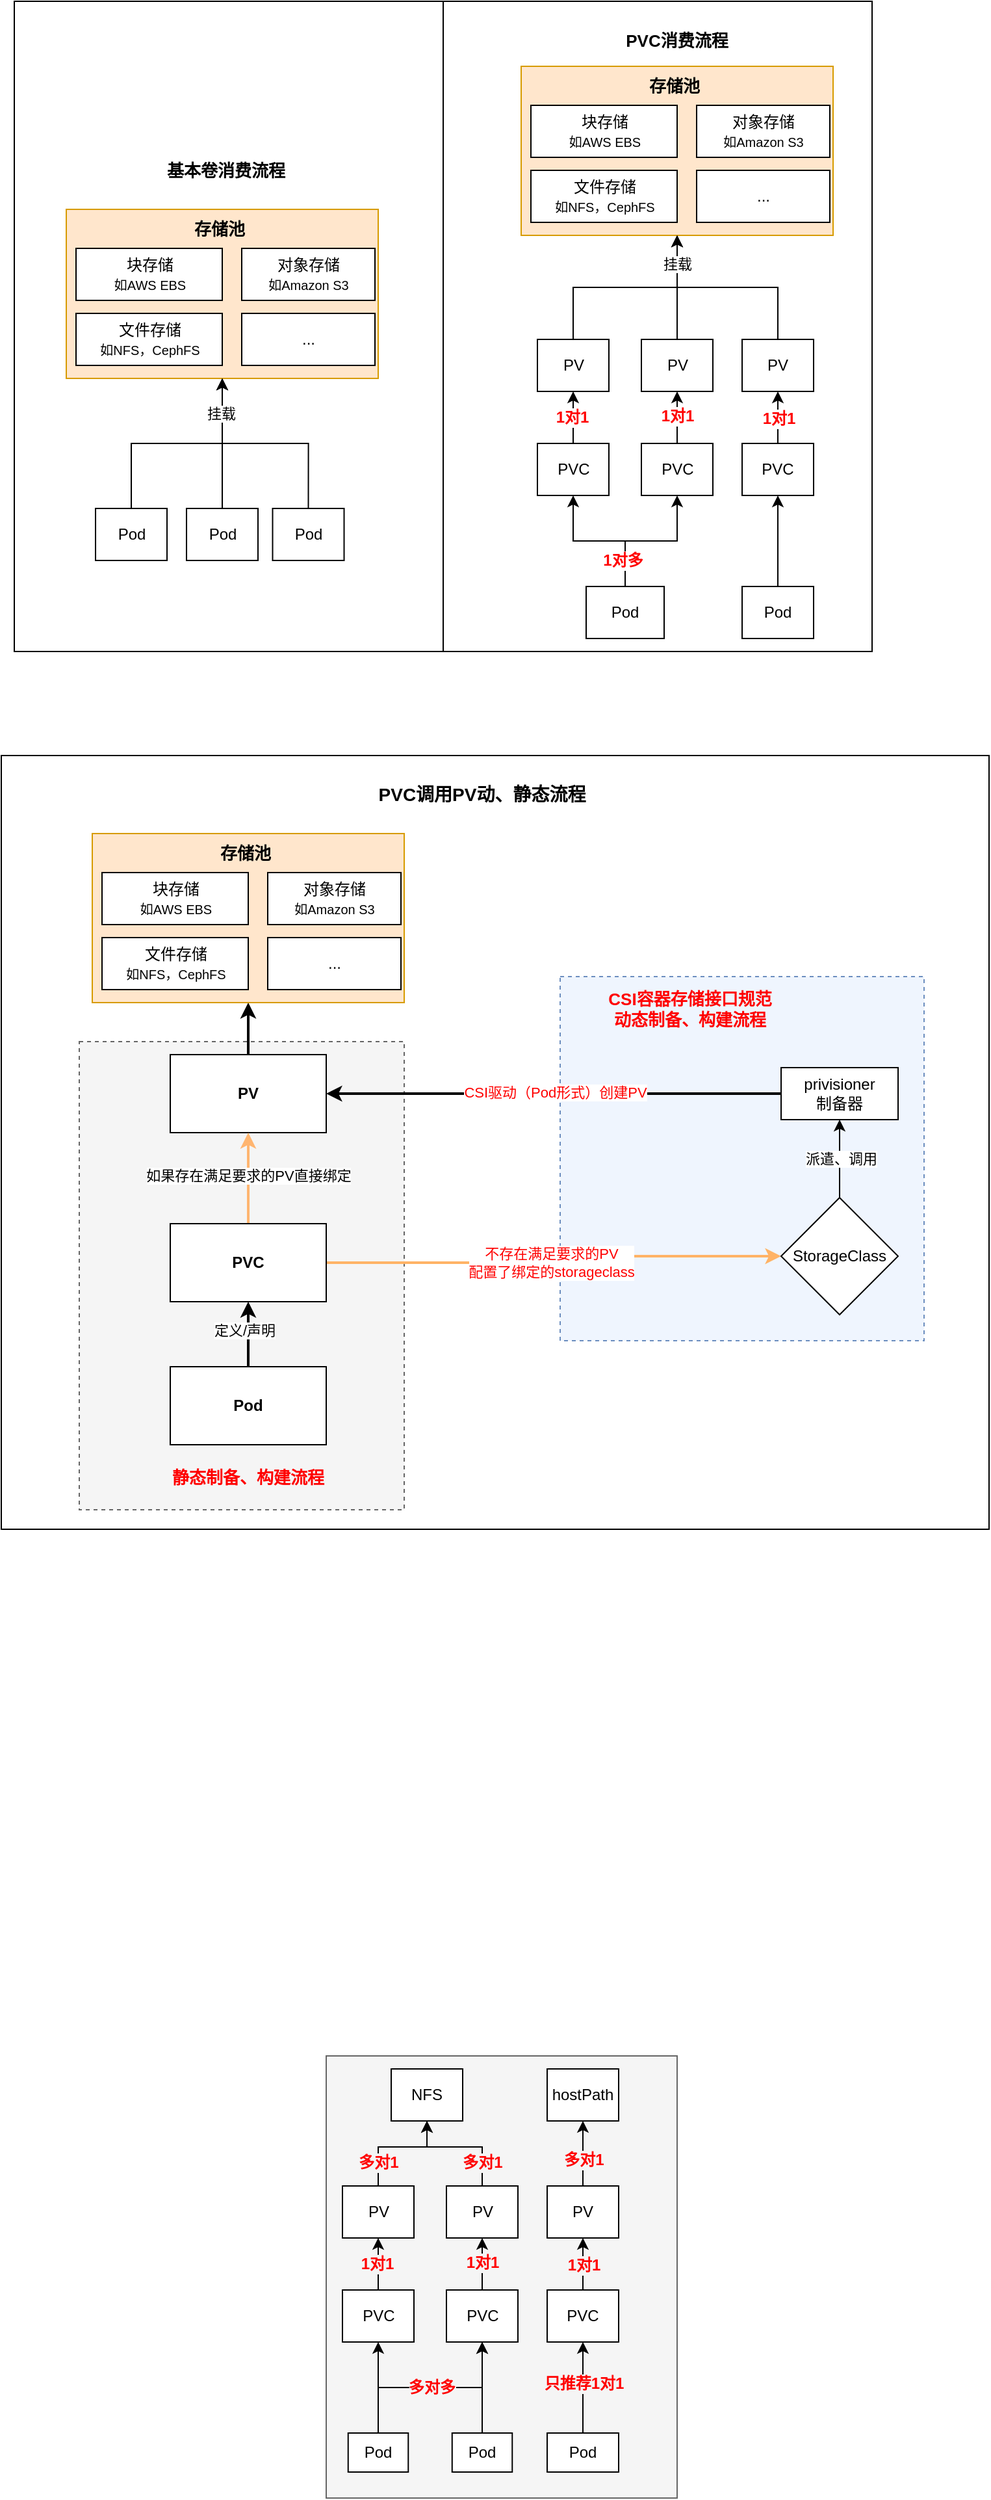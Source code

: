 <mxfile version="24.7.17">
  <diagram name="第 1 页" id="gNZeXtc9YKiuCF-3XpI_">
    <mxGraphModel dx="1255" dy="1907" grid="1" gridSize="10" guides="1" tooltips="1" connect="1" arrows="1" fold="1" page="1" pageScale="1" pageWidth="827" pageHeight="1169" math="0" shadow="0">
      <root>
        <mxCell id="0" />
        <mxCell id="1" parent="0" />
        <mxCell id="Twr1uYwtlwlJczj8TMXR-71" value="" style="rounded=0;whiteSpace=wrap;html=1;fillColor=#f5f5f5;fontColor=#333333;strokeColor=#666666;labelBackgroundColor=#F5F5F5;" vertex="1" parent="1">
          <mxGeometry x="300" y="1280" width="270" height="340" as="geometry" />
        </mxCell>
        <mxCell id="961g4Y00laYUcq8jsZ8w-110" value="" style="rounded=0;whiteSpace=wrap;html=1;" parent="1" vertex="1">
          <mxGeometry x="50" y="280" width="760" height="595" as="geometry" />
        </mxCell>
        <mxCell id="961g4Y00laYUcq8jsZ8w-108" value="" style="rounded=0;whiteSpace=wrap;html=1;" parent="1" vertex="1">
          <mxGeometry x="60" y="-300" width="660" height="500" as="geometry" />
        </mxCell>
        <mxCell id="961g4Y00laYUcq8jsZ8w-39" value="" style="rounded=0;whiteSpace=wrap;html=1;fillColor=#f5f5f5;fontColor=#333333;strokeColor=#666666;dashed=1;" parent="1" vertex="1">
          <mxGeometry x="110" y="500" width="250" height="360" as="geometry" />
        </mxCell>
        <mxCell id="961g4Y00laYUcq8jsZ8w-17" value="" style="rounded=0;whiteSpace=wrap;html=1;dashed=1;fillColor=#EFF5FE;strokeColor=#6c8ebf;" parent="1" vertex="1">
          <mxGeometry x="480" y="450" width="280" height="280" as="geometry" />
        </mxCell>
        <mxCell id="961g4Y00laYUcq8jsZ8w-37" style="edgeStyle=orthogonalEdgeStyle;rounded=0;orthogonalLoop=1;jettySize=auto;html=1;exitX=0.5;exitY=0;exitDx=0;exitDy=0;entryX=0.5;entryY=1;entryDx=0;entryDy=0;strokeWidth=2;" parent="1" source="961g4Y00laYUcq8jsZ8w-1" target="961g4Y00laYUcq8jsZ8w-23" edge="1">
          <mxGeometry relative="1" as="geometry" />
        </mxCell>
        <mxCell id="961g4Y00laYUcq8jsZ8w-1" value="PV" style="rounded=0;whiteSpace=wrap;html=1;fontStyle=1" parent="1" vertex="1">
          <mxGeometry x="180" y="510" width="120" height="60" as="geometry" />
        </mxCell>
        <mxCell id="961g4Y00laYUcq8jsZ8w-6" style="edgeStyle=orthogonalEdgeStyle;rounded=0;orthogonalLoop=1;jettySize=auto;html=1;exitX=0.5;exitY=0;exitDx=0;exitDy=0;entryX=0.5;entryY=1;entryDx=0;entryDy=0;strokeWidth=2;strokeColor=#FFB570;" parent="1" source="961g4Y00laYUcq8jsZ8w-2" target="961g4Y00laYUcq8jsZ8w-1" edge="1">
          <mxGeometry relative="1" as="geometry" />
        </mxCell>
        <mxCell id="961g4Y00laYUcq8jsZ8w-7" value="&lt;div&gt;如果存在满足要求的PV直接绑定&lt;/div&gt;" style="edgeLabel;html=1;align=center;verticalAlign=middle;resizable=0;points=[];" parent="961g4Y00laYUcq8jsZ8w-6" vertex="1" connectable="0">
          <mxGeometry x="0.067" relative="1" as="geometry">
            <mxPoint as="offset" />
          </mxGeometry>
        </mxCell>
        <mxCell id="961g4Y00laYUcq8jsZ8w-9" style="edgeStyle=orthogonalEdgeStyle;rounded=0;orthogonalLoop=1;jettySize=auto;html=1;exitX=1;exitY=0.5;exitDx=0;exitDy=0;strokeWidth=2;strokeColor=#FFB366;" parent="1" source="961g4Y00laYUcq8jsZ8w-2" target="961g4Y00laYUcq8jsZ8w-8" edge="1">
          <mxGeometry relative="1" as="geometry" />
        </mxCell>
        <mxCell id="961g4Y00laYUcq8jsZ8w-10" value="&lt;div&gt;&lt;span style=&quot;&quot;&gt;不存在满足要求的PV&lt;/span&gt;&lt;/div&gt;&lt;div&gt;&lt;span style=&quot;&quot;&gt;配置了绑定的storageclass&lt;br&gt;&lt;/span&gt;&lt;/div&gt;" style="edgeLabel;html=1;align=center;verticalAlign=middle;resizable=0;points=[];fontColor=#FF0000;labelBackgroundColor=#FFFFFF;" parent="961g4Y00laYUcq8jsZ8w-9" vertex="1" connectable="0">
          <mxGeometry x="-0.011" y="2" relative="1" as="geometry">
            <mxPoint as="offset" />
          </mxGeometry>
        </mxCell>
        <mxCell id="961g4Y00laYUcq8jsZ8w-2" value="PVC" style="rounded=0;whiteSpace=wrap;html=1;fontStyle=1" parent="1" vertex="1">
          <mxGeometry x="180" y="640" width="120" height="60" as="geometry" />
        </mxCell>
        <mxCell id="961g4Y00laYUcq8jsZ8w-4" style="edgeStyle=orthogonalEdgeStyle;rounded=0;orthogonalLoop=1;jettySize=auto;html=1;exitX=0.5;exitY=0;exitDx=0;exitDy=0;entryX=0.5;entryY=1;entryDx=0;entryDy=0;strokeWidth=2;" parent="1" source="961g4Y00laYUcq8jsZ8w-3" target="961g4Y00laYUcq8jsZ8w-2" edge="1">
          <mxGeometry relative="1" as="geometry" />
        </mxCell>
        <mxCell id="961g4Y00laYUcq8jsZ8w-5" value="定义/声明" style="edgeLabel;html=1;align=center;verticalAlign=middle;resizable=0;points=[];" parent="961g4Y00laYUcq8jsZ8w-4" vertex="1" connectable="0">
          <mxGeometry x="0.133" y="3" relative="1" as="geometry">
            <mxPoint as="offset" />
          </mxGeometry>
        </mxCell>
        <mxCell id="961g4Y00laYUcq8jsZ8w-3" value="Pod" style="rounded=0;whiteSpace=wrap;html=1;fontStyle=1" parent="1" vertex="1">
          <mxGeometry x="180" y="750" width="120" height="60" as="geometry" />
        </mxCell>
        <mxCell id="961g4Y00laYUcq8jsZ8w-34" style="edgeStyle=orthogonalEdgeStyle;rounded=0;orthogonalLoop=1;jettySize=auto;html=1;exitX=0.5;exitY=0;exitDx=0;exitDy=0;entryX=0.5;entryY=1;entryDx=0;entryDy=0;" parent="1" source="961g4Y00laYUcq8jsZ8w-8" target="961g4Y00laYUcq8jsZ8w-31" edge="1">
          <mxGeometry relative="1" as="geometry" />
        </mxCell>
        <mxCell id="961g4Y00laYUcq8jsZ8w-35" value="派遣、调用" style="edgeLabel;html=1;align=center;verticalAlign=middle;resizable=0;points=[];" parent="961g4Y00laYUcq8jsZ8w-34" vertex="1" connectable="0">
          <mxGeometry x="0.014" y="-1" relative="1" as="geometry">
            <mxPoint as="offset" />
          </mxGeometry>
        </mxCell>
        <mxCell id="961g4Y00laYUcq8jsZ8w-8" value="StorageClass" style="rhombus;whiteSpace=wrap;html=1;" parent="1" vertex="1">
          <mxGeometry x="650" y="620" width="90" height="90" as="geometry" />
        </mxCell>
        <mxCell id="961g4Y00laYUcq8jsZ8w-18" value="&lt;div&gt;CSI容器存储接口规范&lt;/div&gt;动态制备、构建流程&lt;span style=&quot;font-weight: normal;&quot;&gt;&lt;font style=&quot;font-size: 8px;&quot;&gt;&lt;br&gt;&lt;/font&gt;&lt;/span&gt;" style="rounded=0;whiteSpace=wrap;html=1;fillColor=none;strokeColor=none;fontStyle=1;fontSize=13;fontColor=#FF0000;" parent="1" vertex="1">
          <mxGeometry x="510" y="460" width="140" height="30" as="geometry" />
        </mxCell>
        <mxCell id="961g4Y00laYUcq8jsZ8w-23" value="&lt;div align=&quot;justify&quot;&gt;&lt;br&gt;&lt;/div&gt;" style="rounded=0;whiteSpace=wrap;html=1;fillColor=#ffe6cc;strokeColor=#d79b00;" parent="1" vertex="1">
          <mxGeometry x="120" y="340" width="240" height="130" as="geometry" />
        </mxCell>
        <mxCell id="961g4Y00laYUcq8jsZ8w-24" value="存储池" style="rounded=0;whiteSpace=wrap;html=1;fontStyle=1;fontSize=13;strokeColor=none;fillColor=none;" parent="1" vertex="1">
          <mxGeometry x="122.5" y="340" width="230" height="30" as="geometry" />
        </mxCell>
        <mxCell id="961g4Y00laYUcq8jsZ8w-25" value="&lt;div&gt;块存储&lt;/div&gt;&lt;font style=&quot;font-size: 10px;&quot;&gt;如AWS EBS&lt;/font&gt;" style="rounded=0;whiteSpace=wrap;html=1;" parent="1" vertex="1">
          <mxGeometry x="127.5" y="370" width="112.5" height="40" as="geometry" />
        </mxCell>
        <mxCell id="961g4Y00laYUcq8jsZ8w-26" value="&lt;div&gt;文件存储&lt;/div&gt;&lt;font style=&quot;font-size: 10px;&quot;&gt;如NFS，CephFS&lt;/font&gt;" style="rounded=0;whiteSpace=wrap;html=1;" parent="1" vertex="1">
          <mxGeometry x="127.5" y="420" width="112.5" height="40" as="geometry" />
        </mxCell>
        <mxCell id="961g4Y00laYUcq8jsZ8w-27" value="&lt;div&gt;对象存储&lt;/div&gt;&lt;font style=&quot;font-size: 10px;&quot;&gt;如Amazon S3&lt;/font&gt;" style="rounded=0;whiteSpace=wrap;html=1;" parent="1" vertex="1">
          <mxGeometry x="255" y="370" width="102.5" height="40" as="geometry" />
        </mxCell>
        <mxCell id="961g4Y00laYUcq8jsZ8w-30" value="..." style="rounded=0;whiteSpace=wrap;html=1;" parent="1" vertex="1">
          <mxGeometry x="255" y="420" width="102.5" height="40" as="geometry" />
        </mxCell>
        <mxCell id="961g4Y00laYUcq8jsZ8w-32" style="edgeStyle=orthogonalEdgeStyle;rounded=0;orthogonalLoop=1;jettySize=auto;html=1;exitX=0;exitY=0.5;exitDx=0;exitDy=0;strokeWidth=2;" parent="1" source="961g4Y00laYUcq8jsZ8w-31" target="961g4Y00laYUcq8jsZ8w-1" edge="1">
          <mxGeometry relative="1" as="geometry" />
        </mxCell>
        <mxCell id="961g4Y00laYUcq8jsZ8w-33" value="&lt;div&gt;&lt;font color=&quot;#ff0000&quot;&gt;CSI驱动（Pod形式）创建PV&lt;/font&gt;&lt;/div&gt;" style="edgeLabel;html=1;align=center;verticalAlign=middle;resizable=0;points=[];" parent="961g4Y00laYUcq8jsZ8w-32" vertex="1" connectable="0">
          <mxGeometry x="-0.002" y="-1" relative="1" as="geometry">
            <mxPoint as="offset" />
          </mxGeometry>
        </mxCell>
        <mxCell id="961g4Y00laYUcq8jsZ8w-31" value="&lt;div&gt;privisioner&lt;/div&gt;&lt;div&gt;制备器&lt;br&gt;&lt;/div&gt;" style="rounded=0;whiteSpace=wrap;html=1;" parent="1" vertex="1">
          <mxGeometry x="650" y="520" width="90" height="40" as="geometry" />
        </mxCell>
        <mxCell id="961g4Y00laYUcq8jsZ8w-40" value="静态制备、构建流程&lt;span style=&quot;font-weight: normal;&quot;&gt;&lt;font style=&quot;font-size: 8px;&quot;&gt;&lt;br&gt;&lt;/font&gt;&lt;/span&gt;" style="rounded=0;whiteSpace=wrap;html=1;fillColor=none;strokeColor=none;fontStyle=1;fontSize=13;fontColor=#FF0000;" parent="1" vertex="1">
          <mxGeometry x="170" y="820" width="140" height="30" as="geometry" />
        </mxCell>
        <mxCell id="961g4Y00laYUcq8jsZ8w-54" value="&lt;div align=&quot;justify&quot;&gt;&lt;br&gt;&lt;/div&gt;" style="rounded=0;whiteSpace=wrap;html=1;fillColor=#ffe6cc;strokeColor=#d79b00;" parent="1" vertex="1">
          <mxGeometry x="100" y="-140" width="240" height="130" as="geometry" />
        </mxCell>
        <mxCell id="961g4Y00laYUcq8jsZ8w-55" value="存储池" style="rounded=0;whiteSpace=wrap;html=1;fontStyle=1;fontSize=13;strokeColor=none;fillColor=none;" parent="1" vertex="1">
          <mxGeometry x="102.5" y="-140" width="230" height="30" as="geometry" />
        </mxCell>
        <mxCell id="961g4Y00laYUcq8jsZ8w-56" value="&lt;div&gt;块存储&lt;/div&gt;&lt;font style=&quot;font-size: 10px;&quot;&gt;如AWS EBS&lt;/font&gt;" style="rounded=0;whiteSpace=wrap;html=1;" parent="1" vertex="1">
          <mxGeometry x="107.5" y="-110" width="112.5" height="40" as="geometry" />
        </mxCell>
        <mxCell id="961g4Y00laYUcq8jsZ8w-57" value="&lt;div&gt;文件存储&lt;/div&gt;&lt;font style=&quot;font-size: 10px;&quot;&gt;如NFS，CephFS&lt;/font&gt;" style="rounded=0;whiteSpace=wrap;html=1;" parent="1" vertex="1">
          <mxGeometry x="107.5" y="-60" width="112.5" height="40" as="geometry" />
        </mxCell>
        <mxCell id="961g4Y00laYUcq8jsZ8w-58" value="&lt;div&gt;对象存储&lt;/div&gt;&lt;font style=&quot;font-size: 10px;&quot;&gt;如Amazon S3&lt;/font&gt;" style="rounded=0;whiteSpace=wrap;html=1;" parent="1" vertex="1">
          <mxGeometry x="235" y="-110" width="102.5" height="40" as="geometry" />
        </mxCell>
        <mxCell id="961g4Y00laYUcq8jsZ8w-59" value="..." style="rounded=0;whiteSpace=wrap;html=1;" parent="1" vertex="1">
          <mxGeometry x="235" y="-60" width="102.5" height="40" as="geometry" />
        </mxCell>
        <mxCell id="961g4Y00laYUcq8jsZ8w-65" style="edgeStyle=orthogonalEdgeStyle;rounded=0;orthogonalLoop=1;jettySize=auto;html=1;exitX=0.5;exitY=0;exitDx=0;exitDy=0;entryX=0.5;entryY=1;entryDx=0;entryDy=0;" parent="1" source="961g4Y00laYUcq8jsZ8w-61" target="961g4Y00laYUcq8jsZ8w-54" edge="1">
          <mxGeometry relative="1" as="geometry" />
        </mxCell>
        <mxCell id="961g4Y00laYUcq8jsZ8w-61" value="Pod" style="rounded=0;whiteSpace=wrap;html=1;" parent="1" vertex="1">
          <mxGeometry x="122.5" y="90" width="55" height="40" as="geometry" />
        </mxCell>
        <mxCell id="961g4Y00laYUcq8jsZ8w-66" style="edgeStyle=orthogonalEdgeStyle;rounded=0;orthogonalLoop=1;jettySize=auto;html=1;exitX=0.5;exitY=0;exitDx=0;exitDy=0;entryX=0.5;entryY=1;entryDx=0;entryDy=0;" parent="1" source="961g4Y00laYUcq8jsZ8w-63" target="961g4Y00laYUcq8jsZ8w-54" edge="1">
          <mxGeometry relative="1" as="geometry" />
        </mxCell>
        <mxCell id="961g4Y00laYUcq8jsZ8w-63" value="Pod" style="rounded=0;whiteSpace=wrap;html=1;" parent="1" vertex="1">
          <mxGeometry x="192.5" y="90" width="55" height="40" as="geometry" />
        </mxCell>
        <mxCell id="961g4Y00laYUcq8jsZ8w-67" style="edgeStyle=orthogonalEdgeStyle;rounded=0;orthogonalLoop=1;jettySize=auto;html=1;exitX=0.5;exitY=0;exitDx=0;exitDy=0;entryX=0.5;entryY=1;entryDx=0;entryDy=0;" parent="1" source="961g4Y00laYUcq8jsZ8w-64" target="961g4Y00laYUcq8jsZ8w-54" edge="1">
          <mxGeometry relative="1" as="geometry" />
        </mxCell>
        <mxCell id="961g4Y00laYUcq8jsZ8w-68" value="挂载" style="edgeLabel;html=1;align=center;verticalAlign=middle;resizable=0;points=[];" parent="961g4Y00laYUcq8jsZ8w-67" vertex="1" connectable="0">
          <mxGeometry x="0.686" y="1" relative="1" as="geometry">
            <mxPoint as="offset" />
          </mxGeometry>
        </mxCell>
        <mxCell id="961g4Y00laYUcq8jsZ8w-64" value="Pod" style="rounded=0;whiteSpace=wrap;html=1;" parent="1" vertex="1">
          <mxGeometry x="258.75" y="90" width="55" height="40" as="geometry" />
        </mxCell>
        <mxCell id="961g4Y00laYUcq8jsZ8w-69" value="基本卷消费流程" style="rounded=0;whiteSpace=wrap;html=1;fontStyle=1;fontSize=13;fillColor=none;strokeColor=none;" parent="1" vertex="1">
          <mxGeometry x="162.5" y="-190" width="120" height="40" as="geometry" />
        </mxCell>
        <mxCell id="961g4Y00laYUcq8jsZ8w-70" value="&lt;div align=&quot;justify&quot;&gt;&lt;br&gt;&lt;/div&gt;" style="rounded=0;whiteSpace=wrap;html=1;fillColor=#ffe6cc;strokeColor=#d79b00;" parent="1" vertex="1">
          <mxGeometry x="450" y="-250" width="240" height="130" as="geometry" />
        </mxCell>
        <mxCell id="961g4Y00laYUcq8jsZ8w-71" value="存储池" style="rounded=0;whiteSpace=wrap;html=1;fontStyle=1;fontSize=13;strokeColor=none;fillColor=none;" parent="1" vertex="1">
          <mxGeometry x="452.5" y="-250" width="230" height="30" as="geometry" />
        </mxCell>
        <mxCell id="961g4Y00laYUcq8jsZ8w-72" value="&lt;div&gt;块存储&lt;/div&gt;&lt;font style=&quot;font-size: 10px;&quot;&gt;如AWS EBS&lt;/font&gt;" style="rounded=0;whiteSpace=wrap;html=1;" parent="1" vertex="1">
          <mxGeometry x="457.5" y="-220" width="112.5" height="40" as="geometry" />
        </mxCell>
        <mxCell id="961g4Y00laYUcq8jsZ8w-73" value="&lt;div&gt;文件存储&lt;/div&gt;&lt;font style=&quot;font-size: 10px;&quot;&gt;如NFS，CephFS&lt;/font&gt;" style="rounded=0;whiteSpace=wrap;html=1;" parent="1" vertex="1">
          <mxGeometry x="457.5" y="-170" width="112.5" height="40" as="geometry" />
        </mxCell>
        <mxCell id="961g4Y00laYUcq8jsZ8w-74" value="&lt;div&gt;对象存储&lt;/div&gt;&lt;font style=&quot;font-size: 10px;&quot;&gt;如Amazon S3&lt;/font&gt;" style="rounded=0;whiteSpace=wrap;html=1;" parent="1" vertex="1">
          <mxGeometry x="585" y="-220" width="102.5" height="40" as="geometry" />
        </mxCell>
        <mxCell id="961g4Y00laYUcq8jsZ8w-75" value="..." style="rounded=0;whiteSpace=wrap;html=1;" parent="1" vertex="1">
          <mxGeometry x="585" y="-170" width="102.5" height="40" as="geometry" />
        </mxCell>
        <mxCell id="961g4Y00laYUcq8jsZ8w-87" style="edgeStyle=orthogonalEdgeStyle;rounded=0;orthogonalLoop=1;jettySize=auto;html=1;exitX=0.5;exitY=0;exitDx=0;exitDy=0;" parent="1" source="961g4Y00laYUcq8jsZ8w-77" target="961g4Y00laYUcq8jsZ8w-84" edge="1">
          <mxGeometry relative="1" as="geometry" />
        </mxCell>
        <mxCell id="961g4Y00laYUcq8jsZ8w-88" style="edgeStyle=orthogonalEdgeStyle;rounded=0;orthogonalLoop=1;jettySize=auto;html=1;exitX=0.5;exitY=0;exitDx=0;exitDy=0;entryX=0.5;entryY=1;entryDx=0;entryDy=0;" parent="1" source="961g4Y00laYUcq8jsZ8w-77" target="961g4Y00laYUcq8jsZ8w-85" edge="1">
          <mxGeometry relative="1" as="geometry" />
        </mxCell>
        <mxCell id="961g4Y00laYUcq8jsZ8w-93" value="&lt;b style=&quot;font-size: 12px;&quot;&gt;&lt;font color=&quot;#ff0000&quot; style=&quot;font-size: 12px;&quot;&gt;1对多&lt;/font&gt;&lt;/b&gt;" style="edgeLabel;html=1;align=center;verticalAlign=middle;resizable=0;points=[];fontSize=12;" parent="961g4Y00laYUcq8jsZ8w-88" vertex="1" connectable="0">
          <mxGeometry x="-0.639" y="2" relative="1" as="geometry">
            <mxPoint as="offset" />
          </mxGeometry>
        </mxCell>
        <mxCell id="961g4Y00laYUcq8jsZ8w-77" value="Pod" style="rounded=0;whiteSpace=wrap;html=1;" parent="1" vertex="1">
          <mxGeometry x="500" y="150" width="60" height="40" as="geometry" />
        </mxCell>
        <mxCell id="961g4Y00laYUcq8jsZ8w-83" value="PVC消费流程" style="rounded=0;whiteSpace=wrap;html=1;fontStyle=1;fontSize=13;fillColor=none;strokeColor=none;" parent="1" vertex="1">
          <mxGeometry x="510" y="-290" width="120" height="40" as="geometry" />
        </mxCell>
        <mxCell id="961g4Y00laYUcq8jsZ8w-98" style="edgeStyle=orthogonalEdgeStyle;rounded=0;orthogonalLoop=1;jettySize=auto;html=1;exitX=0.5;exitY=0;exitDx=0;exitDy=0;entryX=0.5;entryY=1;entryDx=0;entryDy=0;" parent="1" source="961g4Y00laYUcq8jsZ8w-84" target="961g4Y00laYUcq8jsZ8w-94" edge="1">
          <mxGeometry relative="1" as="geometry" />
        </mxCell>
        <mxCell id="961g4Y00laYUcq8jsZ8w-101" value="1对1" style="edgeLabel;html=1;align=center;verticalAlign=middle;resizable=0;points=[];fontStyle=1;fontSize=12;fontColor=#FF0000;" parent="961g4Y00laYUcq8jsZ8w-98" vertex="1" connectable="0">
          <mxGeometry x="0.005" y="1" relative="1" as="geometry">
            <mxPoint as="offset" />
          </mxGeometry>
        </mxCell>
        <mxCell id="961g4Y00laYUcq8jsZ8w-84" value="PVC" style="rounded=0;whiteSpace=wrap;html=1;" parent="1" vertex="1">
          <mxGeometry x="462.5" y="40" width="55" height="40" as="geometry" />
        </mxCell>
        <mxCell id="961g4Y00laYUcq8jsZ8w-99" style="edgeStyle=orthogonalEdgeStyle;rounded=0;orthogonalLoop=1;jettySize=auto;html=1;exitX=0.5;exitY=0;exitDx=0;exitDy=0;entryX=0.5;entryY=1;entryDx=0;entryDy=0;" parent="1" source="961g4Y00laYUcq8jsZ8w-85" target="961g4Y00laYUcq8jsZ8w-95" edge="1">
          <mxGeometry relative="1" as="geometry" />
        </mxCell>
        <mxCell id="961g4Y00laYUcq8jsZ8w-102" value="1对1" style="edgeLabel;html=1;align=center;verticalAlign=middle;resizable=0;points=[];fontStyle=1;fontSize=12;fontColor=#FF0000;" parent="961g4Y00laYUcq8jsZ8w-99" vertex="1" connectable="0">
          <mxGeometry x="0.074" relative="1" as="geometry">
            <mxPoint as="offset" />
          </mxGeometry>
        </mxCell>
        <mxCell id="961g4Y00laYUcq8jsZ8w-85" value="PVC" style="rounded=0;whiteSpace=wrap;html=1;" parent="1" vertex="1">
          <mxGeometry x="542.5" y="40" width="55" height="40" as="geometry" />
        </mxCell>
        <mxCell id="961g4Y00laYUcq8jsZ8w-100" style="edgeStyle=orthogonalEdgeStyle;rounded=0;orthogonalLoop=1;jettySize=auto;html=1;exitX=0.5;exitY=0;exitDx=0;exitDy=0;entryX=0.5;entryY=1;entryDx=0;entryDy=0;" parent="1" source="961g4Y00laYUcq8jsZ8w-86" target="961g4Y00laYUcq8jsZ8w-96" edge="1">
          <mxGeometry relative="1" as="geometry" />
        </mxCell>
        <mxCell id="961g4Y00laYUcq8jsZ8w-103" value="1对1" style="edgeLabel;html=1;align=center;verticalAlign=middle;resizable=0;points=[];fontStyle=1;fontSize=12;fontColor=#FF0000;" parent="961g4Y00laYUcq8jsZ8w-100" vertex="1" connectable="0">
          <mxGeometry x="-0.029" relative="1" as="geometry">
            <mxPoint as="offset" />
          </mxGeometry>
        </mxCell>
        <mxCell id="961g4Y00laYUcq8jsZ8w-86" value="PVC" style="rounded=0;whiteSpace=wrap;html=1;" parent="1" vertex="1">
          <mxGeometry x="620" y="40" width="55" height="40" as="geometry" />
        </mxCell>
        <mxCell id="961g4Y00laYUcq8jsZ8w-92" style="edgeStyle=orthogonalEdgeStyle;rounded=0;orthogonalLoop=1;jettySize=auto;html=1;exitX=0.5;exitY=0;exitDx=0;exitDy=0;entryX=0.5;entryY=1;entryDx=0;entryDy=0;" parent="1" source="961g4Y00laYUcq8jsZ8w-90" target="961g4Y00laYUcq8jsZ8w-86" edge="1">
          <mxGeometry relative="1" as="geometry" />
        </mxCell>
        <mxCell id="961g4Y00laYUcq8jsZ8w-90" value="Pod" style="rounded=0;whiteSpace=wrap;html=1;" parent="1" vertex="1">
          <mxGeometry x="620" y="150" width="55" height="40" as="geometry" />
        </mxCell>
        <mxCell id="961g4Y00laYUcq8jsZ8w-104" style="edgeStyle=orthogonalEdgeStyle;rounded=0;orthogonalLoop=1;jettySize=auto;html=1;exitX=0.5;exitY=0;exitDx=0;exitDy=0;entryX=0.5;entryY=1;entryDx=0;entryDy=0;" parent="1" source="961g4Y00laYUcq8jsZ8w-94" target="961g4Y00laYUcq8jsZ8w-70" edge="1">
          <mxGeometry relative="1" as="geometry" />
        </mxCell>
        <mxCell id="961g4Y00laYUcq8jsZ8w-94" value="PV" style="rounded=0;whiteSpace=wrap;html=1;" parent="1" vertex="1">
          <mxGeometry x="462.5" y="-40" width="55" height="40" as="geometry" />
        </mxCell>
        <mxCell id="961g4Y00laYUcq8jsZ8w-105" style="edgeStyle=orthogonalEdgeStyle;rounded=0;orthogonalLoop=1;jettySize=auto;html=1;exitX=0.5;exitY=0;exitDx=0;exitDy=0;entryX=0.5;entryY=1;entryDx=0;entryDy=0;" parent="1" source="961g4Y00laYUcq8jsZ8w-95" target="961g4Y00laYUcq8jsZ8w-70" edge="1">
          <mxGeometry relative="1" as="geometry" />
        </mxCell>
        <mxCell id="961g4Y00laYUcq8jsZ8w-95" value="PV" style="rounded=0;whiteSpace=wrap;html=1;" parent="1" vertex="1">
          <mxGeometry x="542.5" y="-40" width="55" height="40" as="geometry" />
        </mxCell>
        <mxCell id="961g4Y00laYUcq8jsZ8w-106" style="edgeStyle=orthogonalEdgeStyle;rounded=0;orthogonalLoop=1;jettySize=auto;html=1;exitX=0.5;exitY=0;exitDx=0;exitDy=0;entryX=0.5;entryY=1;entryDx=0;entryDy=0;" parent="1" source="961g4Y00laYUcq8jsZ8w-96" target="961g4Y00laYUcq8jsZ8w-70" edge="1">
          <mxGeometry relative="1" as="geometry" />
        </mxCell>
        <mxCell id="961g4Y00laYUcq8jsZ8w-107" value="挂载" style="edgeLabel;html=1;align=center;verticalAlign=middle;resizable=0;points=[];" parent="961g4Y00laYUcq8jsZ8w-106" vertex="1" connectable="0">
          <mxGeometry x="0.721" relative="1" as="geometry">
            <mxPoint as="offset" />
          </mxGeometry>
        </mxCell>
        <mxCell id="961g4Y00laYUcq8jsZ8w-96" value="PV" style="rounded=0;whiteSpace=wrap;html=1;" parent="1" vertex="1">
          <mxGeometry x="620" y="-40" width="55" height="40" as="geometry" />
        </mxCell>
        <mxCell id="961g4Y00laYUcq8jsZ8w-109" value="" style="endArrow=none;html=1;rounded=0;exitX=0.5;exitY=1;exitDx=0;exitDy=0;entryX=0.5;entryY=0;entryDx=0;entryDy=0;" parent="1" source="961g4Y00laYUcq8jsZ8w-108" target="961g4Y00laYUcq8jsZ8w-108" edge="1">
          <mxGeometry width="50" height="50" relative="1" as="geometry">
            <mxPoint x="510" y="50" as="sourcePoint" />
            <mxPoint x="560" as="targetPoint" />
          </mxGeometry>
        </mxCell>
        <mxCell id="961g4Y00laYUcq8jsZ8w-111" value="PVC调用PV动、静态流程" style="rounded=0;whiteSpace=wrap;html=1;fillColor=none;strokeColor=none;fontStyle=1;fontSize=14;" parent="1" vertex="1">
          <mxGeometry x="330" y="290" width="180" height="40" as="geometry" />
        </mxCell>
        <mxCell id="Twr1uYwtlwlJczj8TMXR-32" style="edgeStyle=orthogonalEdgeStyle;rounded=0;orthogonalLoop=1;jettySize=auto;html=1;exitX=0.5;exitY=0;exitDx=0;exitDy=0;" edge="1" parent="1" source="Twr1uYwtlwlJczj8TMXR-35" target="Twr1uYwtlwlJczj8TMXR-39">
          <mxGeometry relative="1" as="geometry" />
        </mxCell>
        <mxCell id="Twr1uYwtlwlJczj8TMXR-33" style="edgeStyle=orthogonalEdgeStyle;rounded=0;orthogonalLoop=1;jettySize=auto;html=1;exitX=0.5;exitY=0;exitDx=0;exitDy=0;entryX=0.5;entryY=1;entryDx=0;entryDy=0;" edge="1" parent="1" source="Twr1uYwtlwlJczj8TMXR-35" target="Twr1uYwtlwlJczj8TMXR-42">
          <mxGeometry relative="1" as="geometry" />
        </mxCell>
        <mxCell id="Twr1uYwtlwlJczj8TMXR-75" value="&lt;b style=&quot;font-size: 12px;&quot;&gt;&lt;font style=&quot;font-size: 12px;&quot; color=&quot;#ff0000&quot;&gt;多对多&lt;/font&gt;&lt;/b&gt;" style="edgeLabel;html=1;align=center;verticalAlign=middle;resizable=0;points=[];labelBackgroundColor=#F5F5F5;" vertex="1" connectable="0" parent="Twr1uYwtlwlJczj8TMXR-33">
          <mxGeometry x="0.015" relative="1" as="geometry">
            <mxPoint as="offset" />
          </mxGeometry>
        </mxCell>
        <mxCell id="Twr1uYwtlwlJczj8TMXR-35" value="Pod" style="rounded=0;whiteSpace=wrap;html=1;" vertex="1" parent="1">
          <mxGeometry x="316.88" y="1570" width="46.25" height="30" as="geometry" />
        </mxCell>
        <mxCell id="Twr1uYwtlwlJczj8TMXR-37" style="edgeStyle=orthogonalEdgeStyle;rounded=0;orthogonalLoop=1;jettySize=auto;html=1;exitX=0.5;exitY=0;exitDx=0;exitDy=0;entryX=0.5;entryY=1;entryDx=0;entryDy=0;" edge="1" parent="1" source="Twr1uYwtlwlJczj8TMXR-39" target="Twr1uYwtlwlJczj8TMXR-49">
          <mxGeometry relative="1" as="geometry" />
        </mxCell>
        <mxCell id="Twr1uYwtlwlJczj8TMXR-38" value="1对1" style="edgeLabel;html=1;align=center;verticalAlign=middle;resizable=0;points=[];fontStyle=1;fontSize=12;fontColor=#FF0000;labelBackgroundColor=#F5F5F5;" vertex="1" connectable="0" parent="Twr1uYwtlwlJczj8TMXR-37">
          <mxGeometry x="0.005" y="1" relative="1" as="geometry">
            <mxPoint as="offset" />
          </mxGeometry>
        </mxCell>
        <mxCell id="Twr1uYwtlwlJczj8TMXR-39" value="PVC" style="rounded=0;whiteSpace=wrap;html=1;" vertex="1" parent="1">
          <mxGeometry x="312.5" y="1460" width="55" height="40" as="geometry" />
        </mxCell>
        <mxCell id="Twr1uYwtlwlJczj8TMXR-40" style="edgeStyle=orthogonalEdgeStyle;rounded=0;orthogonalLoop=1;jettySize=auto;html=1;exitX=0.5;exitY=0;exitDx=0;exitDy=0;entryX=0.5;entryY=1;entryDx=0;entryDy=0;" edge="1" parent="1" source="Twr1uYwtlwlJczj8TMXR-42" target="Twr1uYwtlwlJczj8TMXR-51">
          <mxGeometry relative="1" as="geometry" />
        </mxCell>
        <mxCell id="Twr1uYwtlwlJczj8TMXR-41" value="1对1" style="edgeLabel;html=1;align=center;verticalAlign=middle;resizable=0;points=[];fontStyle=1;fontSize=12;fontColor=#FF0000;labelBackgroundColor=#F5F5F5;" vertex="1" connectable="0" parent="Twr1uYwtlwlJczj8TMXR-40">
          <mxGeometry x="0.074" relative="1" as="geometry">
            <mxPoint as="offset" />
          </mxGeometry>
        </mxCell>
        <mxCell id="Twr1uYwtlwlJczj8TMXR-42" value="PVC" style="rounded=0;whiteSpace=wrap;html=1;" vertex="1" parent="1">
          <mxGeometry x="392.5" y="1460" width="55" height="40" as="geometry" />
        </mxCell>
        <mxCell id="Twr1uYwtlwlJczj8TMXR-43" style="edgeStyle=orthogonalEdgeStyle;rounded=0;orthogonalLoop=1;jettySize=auto;html=1;exitX=0.5;exitY=0;exitDx=0;exitDy=0;entryX=0.5;entryY=1;entryDx=0;entryDy=0;" edge="1" parent="1" source="Twr1uYwtlwlJczj8TMXR-45" target="Twr1uYwtlwlJczj8TMXR-54">
          <mxGeometry relative="1" as="geometry" />
        </mxCell>
        <mxCell id="Twr1uYwtlwlJczj8TMXR-44" value="1对1" style="edgeLabel;html=1;align=center;verticalAlign=middle;resizable=0;points=[];fontStyle=1;fontSize=12;fontColor=#FF0000;labelBackgroundColor=#F5F5F5;" vertex="1" connectable="0" parent="Twr1uYwtlwlJczj8TMXR-43">
          <mxGeometry x="-0.029" relative="1" as="geometry">
            <mxPoint as="offset" />
          </mxGeometry>
        </mxCell>
        <mxCell id="Twr1uYwtlwlJczj8TMXR-45" value="PVC" style="rounded=0;whiteSpace=wrap;html=1;" vertex="1" parent="1">
          <mxGeometry x="470" y="1460" width="55" height="40" as="geometry" />
        </mxCell>
        <mxCell id="Twr1uYwtlwlJczj8TMXR-46" style="edgeStyle=orthogonalEdgeStyle;rounded=0;orthogonalLoop=1;jettySize=auto;html=1;exitX=0.5;exitY=0;exitDx=0;exitDy=0;entryX=0.5;entryY=1;entryDx=0;entryDy=0;" edge="1" parent="1" source="Twr1uYwtlwlJczj8TMXR-47" target="Twr1uYwtlwlJczj8TMXR-45">
          <mxGeometry relative="1" as="geometry" />
        </mxCell>
        <mxCell id="Twr1uYwtlwlJczj8TMXR-76" value="&lt;b&gt;&lt;font style=&quot;font-size: 12px;&quot; color=&quot;#ff0000&quot;&gt;只推荐1对1&lt;/font&gt;&lt;/b&gt;" style="edgeLabel;html=1;align=center;verticalAlign=middle;resizable=0;points=[];labelBackgroundColor=#F5F5F5;" vertex="1" connectable="0" parent="Twr1uYwtlwlJczj8TMXR-46">
          <mxGeometry x="0.086" relative="1" as="geometry">
            <mxPoint as="offset" />
          </mxGeometry>
        </mxCell>
        <mxCell id="Twr1uYwtlwlJczj8TMXR-47" value="Pod" style="rounded=0;whiteSpace=wrap;html=1;" vertex="1" parent="1">
          <mxGeometry x="470" y="1570" width="55" height="30" as="geometry" />
        </mxCell>
        <mxCell id="Twr1uYwtlwlJczj8TMXR-59" style="edgeStyle=orthogonalEdgeStyle;rounded=0;orthogonalLoop=1;jettySize=auto;html=1;exitX=0.5;exitY=0;exitDx=0;exitDy=0;entryX=0.5;entryY=1;entryDx=0;entryDy=0;" edge="1" parent="1" source="Twr1uYwtlwlJczj8TMXR-49" target="Twr1uYwtlwlJczj8TMXR-56">
          <mxGeometry relative="1" as="geometry">
            <Array as="points">
              <mxPoint x="340" y="1350" />
              <mxPoint x="378" y="1350" />
            </Array>
          </mxGeometry>
        </mxCell>
        <mxCell id="Twr1uYwtlwlJczj8TMXR-70" value="多对1" style="edgeLabel;html=1;align=center;verticalAlign=middle;resizable=0;points=[];fontSize=12;fontStyle=1;fontColor=#FF0000;labelBackgroundColor=#F5F5F5;" vertex="1" connectable="0" parent="Twr1uYwtlwlJczj8TMXR-59">
          <mxGeometry x="-0.715" y="-1" relative="1" as="geometry">
            <mxPoint x="-1" y="-6" as="offset" />
          </mxGeometry>
        </mxCell>
        <mxCell id="Twr1uYwtlwlJczj8TMXR-49" value="PV" style="rounded=0;whiteSpace=wrap;html=1;" vertex="1" parent="1">
          <mxGeometry x="312.5" y="1380" width="55" height="40" as="geometry" />
        </mxCell>
        <mxCell id="Twr1uYwtlwlJczj8TMXR-68" style="edgeStyle=orthogonalEdgeStyle;rounded=0;orthogonalLoop=1;jettySize=auto;html=1;exitX=0.5;exitY=0;exitDx=0;exitDy=0;entryX=0.5;entryY=1;entryDx=0;entryDy=0;" edge="1" parent="1" source="Twr1uYwtlwlJczj8TMXR-51" target="Twr1uYwtlwlJczj8TMXR-56">
          <mxGeometry relative="1" as="geometry">
            <Array as="points">
              <mxPoint x="420" y="1350" />
              <mxPoint x="378" y="1350" />
            </Array>
          </mxGeometry>
        </mxCell>
        <mxCell id="Twr1uYwtlwlJczj8TMXR-69" value="多对1" style="edgeLabel;html=1;align=center;verticalAlign=middle;resizable=0;points=[];fontSize=12;fontStyle=1;fontColor=#FF0000;labelBackgroundColor=#F5F5F5;" vertex="1" connectable="0" parent="Twr1uYwtlwlJczj8TMXR-68">
          <mxGeometry x="-0.668" y="1" relative="1" as="geometry">
            <mxPoint x="1" y="-3" as="offset" />
          </mxGeometry>
        </mxCell>
        <mxCell id="Twr1uYwtlwlJczj8TMXR-51" value="PV" style="rounded=0;whiteSpace=wrap;html=1;" vertex="1" parent="1">
          <mxGeometry x="392.5" y="1380" width="55" height="40" as="geometry" />
        </mxCell>
        <mxCell id="Twr1uYwtlwlJczj8TMXR-65" style="edgeStyle=orthogonalEdgeStyle;rounded=0;orthogonalLoop=1;jettySize=auto;html=1;exitX=0.5;exitY=0;exitDx=0;exitDy=0;entryX=0.5;entryY=1;entryDx=0;entryDy=0;" edge="1" parent="1" source="Twr1uYwtlwlJczj8TMXR-54" target="Twr1uYwtlwlJczj8TMXR-58">
          <mxGeometry relative="1" as="geometry" />
        </mxCell>
        <mxCell id="Twr1uYwtlwlJczj8TMXR-67" value="多对1" style="edgeLabel;html=1;align=center;verticalAlign=middle;resizable=0;points=[];fontSize=12;fontStyle=1;fontColor=#FF0000;labelBackgroundColor=#F5F5F5;" vertex="1" connectable="0" parent="Twr1uYwtlwlJczj8TMXR-65">
          <mxGeometry x="0.113" relative="1" as="geometry">
            <mxPoint y="8" as="offset" />
          </mxGeometry>
        </mxCell>
        <mxCell id="Twr1uYwtlwlJczj8TMXR-54" value="PV" style="rounded=0;whiteSpace=wrap;html=1;" vertex="1" parent="1">
          <mxGeometry x="470" y="1380" width="55" height="40" as="geometry" />
        </mxCell>
        <mxCell id="Twr1uYwtlwlJczj8TMXR-56" value="NFS" style="rounded=0;whiteSpace=wrap;html=1;" vertex="1" parent="1">
          <mxGeometry x="350" y="1290" width="55" height="40" as="geometry" />
        </mxCell>
        <mxCell id="Twr1uYwtlwlJczj8TMXR-58" value="hostPath" style="rounded=0;whiteSpace=wrap;html=1;" vertex="1" parent="1">
          <mxGeometry x="470" y="1290" width="55" height="40" as="geometry" />
        </mxCell>
        <mxCell id="Twr1uYwtlwlJczj8TMXR-74" style="edgeStyle=orthogonalEdgeStyle;rounded=0;orthogonalLoop=1;jettySize=auto;html=1;exitX=0.5;exitY=0;exitDx=0;exitDy=0;" edge="1" parent="1" source="Twr1uYwtlwlJczj8TMXR-73">
          <mxGeometry relative="1" as="geometry">
            <mxPoint x="420" y="1500" as="targetPoint" />
          </mxGeometry>
        </mxCell>
        <mxCell id="Twr1uYwtlwlJczj8TMXR-73" value="Pod" style="rounded=0;whiteSpace=wrap;html=1;" vertex="1" parent="1">
          <mxGeometry x="396.88" y="1570" width="46.25" height="30" as="geometry" />
        </mxCell>
      </root>
    </mxGraphModel>
  </diagram>
</mxfile>
